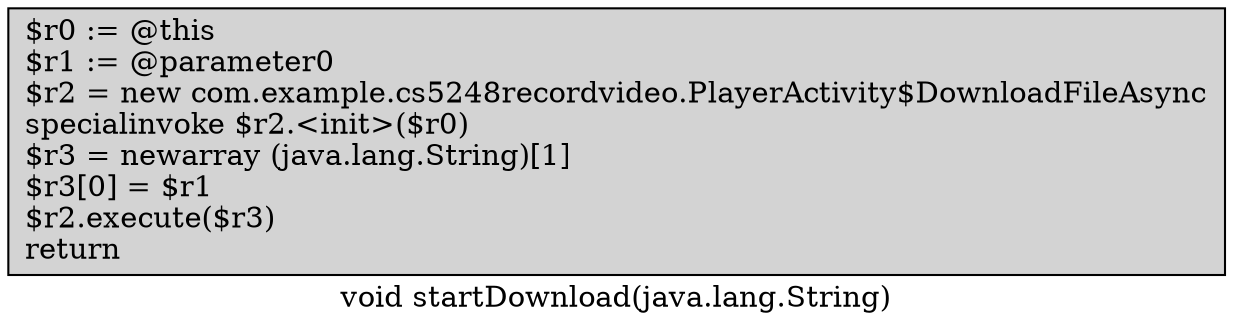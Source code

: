 digraph "void startDownload(java.lang.String)" {
    label="void startDownload(java.lang.String)";
    node [shape=box];
    "0" [style=filled,fillcolor=gray,style=filled,fillcolor=lightgray,label="$r0 := @this\l$r1 := @parameter0\l$r2 = new com.example.cs5248recordvideo.PlayerActivity$DownloadFileAsync\lspecialinvoke $r2.<init>($r0)\l$r3 = newarray (java.lang.String)[1]\l$r3[0] = $r1\l$r2.execute($r3)\lreturn\l",];
}
